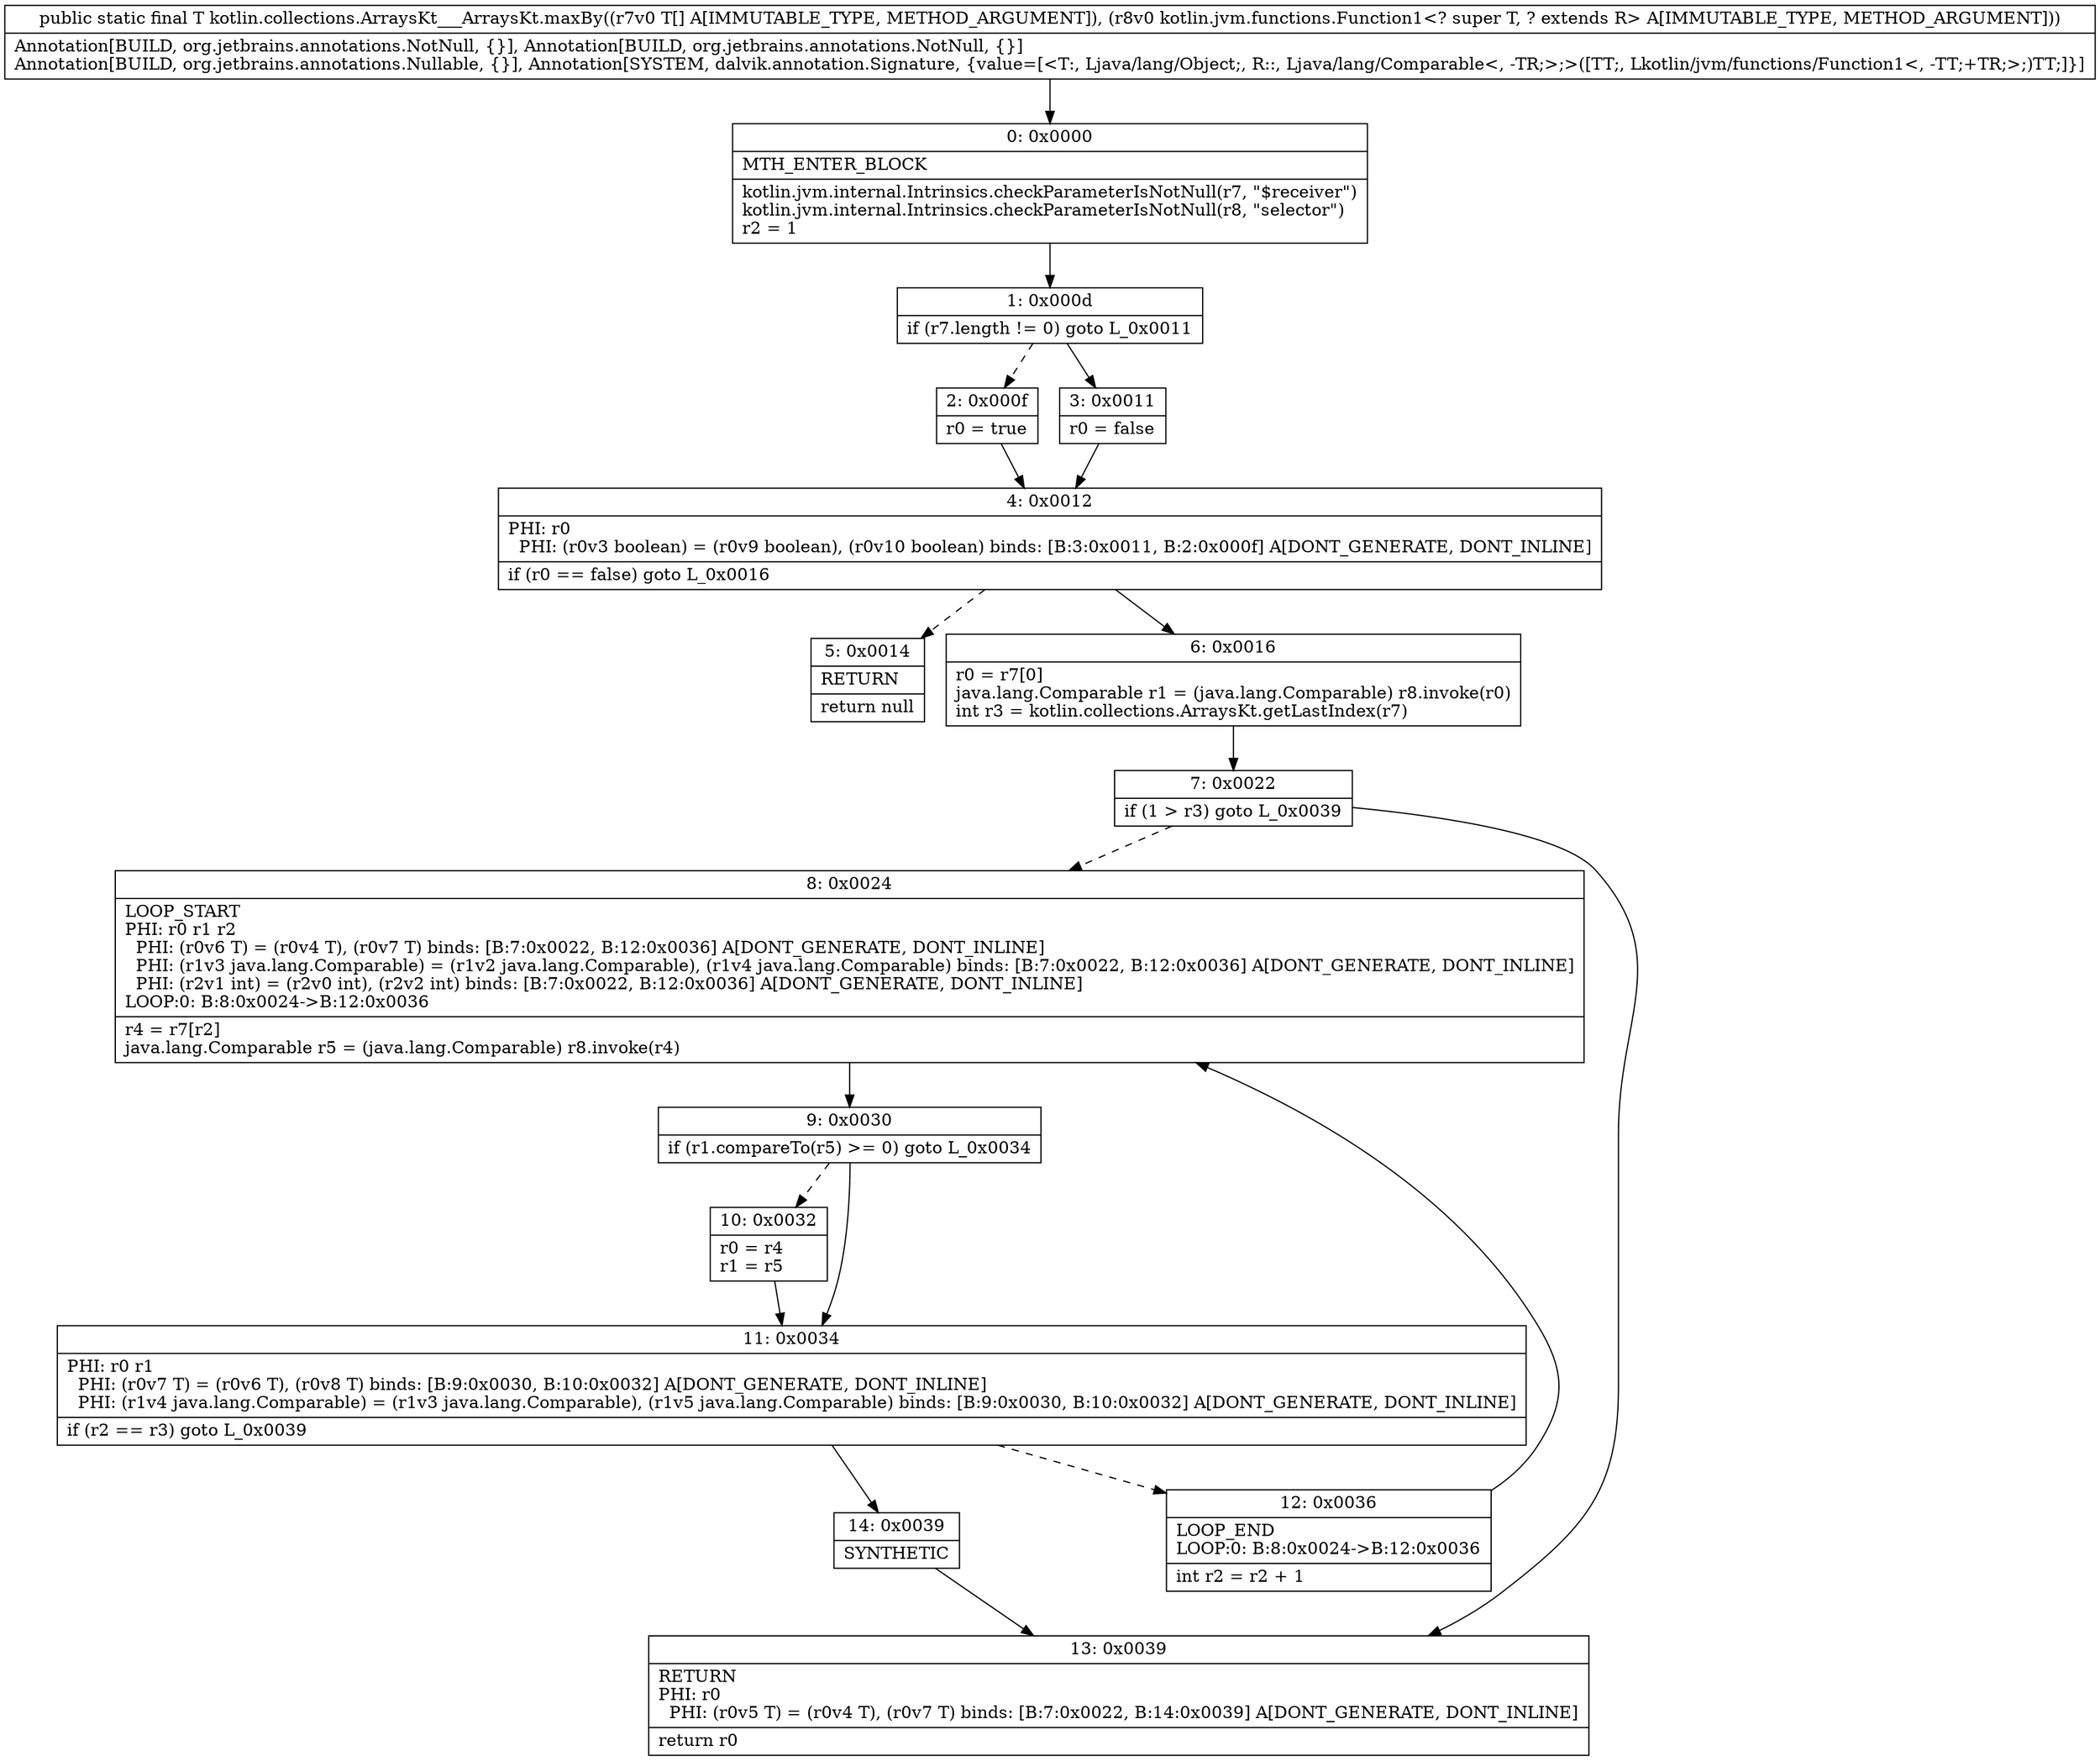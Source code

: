 digraph "CFG forkotlin.collections.ArraysKt___ArraysKt.maxBy([Ljava\/lang\/Object;Lkotlin\/jvm\/functions\/Function1;)Ljava\/lang\/Object;" {
Node_0 [shape=record,label="{0\:\ 0x0000|MTH_ENTER_BLOCK\l|kotlin.jvm.internal.Intrinsics.checkParameterIsNotNull(r7, \"$receiver\")\lkotlin.jvm.internal.Intrinsics.checkParameterIsNotNull(r8, \"selector\")\lr2 = 1\l}"];
Node_1 [shape=record,label="{1\:\ 0x000d|if (r7.length != 0) goto L_0x0011\l}"];
Node_2 [shape=record,label="{2\:\ 0x000f|r0 = true\l}"];
Node_3 [shape=record,label="{3\:\ 0x0011|r0 = false\l}"];
Node_4 [shape=record,label="{4\:\ 0x0012|PHI: r0 \l  PHI: (r0v3 boolean) = (r0v9 boolean), (r0v10 boolean) binds: [B:3:0x0011, B:2:0x000f] A[DONT_GENERATE, DONT_INLINE]\l|if (r0 == false) goto L_0x0016\l}"];
Node_5 [shape=record,label="{5\:\ 0x0014|RETURN\l|return null\l}"];
Node_6 [shape=record,label="{6\:\ 0x0016|r0 = r7[0]\ljava.lang.Comparable r1 = (java.lang.Comparable) r8.invoke(r0)\lint r3 = kotlin.collections.ArraysKt.getLastIndex(r7)\l}"];
Node_7 [shape=record,label="{7\:\ 0x0022|if (1 \> r3) goto L_0x0039\l}"];
Node_8 [shape=record,label="{8\:\ 0x0024|LOOP_START\lPHI: r0 r1 r2 \l  PHI: (r0v6 T) = (r0v4 T), (r0v7 T) binds: [B:7:0x0022, B:12:0x0036] A[DONT_GENERATE, DONT_INLINE]\l  PHI: (r1v3 java.lang.Comparable) = (r1v2 java.lang.Comparable), (r1v4 java.lang.Comparable) binds: [B:7:0x0022, B:12:0x0036] A[DONT_GENERATE, DONT_INLINE]\l  PHI: (r2v1 int) = (r2v0 int), (r2v2 int) binds: [B:7:0x0022, B:12:0x0036] A[DONT_GENERATE, DONT_INLINE]\lLOOP:0: B:8:0x0024\-\>B:12:0x0036\l|r4 = r7[r2]\ljava.lang.Comparable r5 = (java.lang.Comparable) r8.invoke(r4)\l}"];
Node_9 [shape=record,label="{9\:\ 0x0030|if (r1.compareTo(r5) \>= 0) goto L_0x0034\l}"];
Node_10 [shape=record,label="{10\:\ 0x0032|r0 = r4\lr1 = r5\l}"];
Node_11 [shape=record,label="{11\:\ 0x0034|PHI: r0 r1 \l  PHI: (r0v7 T) = (r0v6 T), (r0v8 T) binds: [B:9:0x0030, B:10:0x0032] A[DONT_GENERATE, DONT_INLINE]\l  PHI: (r1v4 java.lang.Comparable) = (r1v3 java.lang.Comparable), (r1v5 java.lang.Comparable) binds: [B:9:0x0030, B:10:0x0032] A[DONT_GENERATE, DONT_INLINE]\l|if (r2 == r3) goto L_0x0039\l}"];
Node_12 [shape=record,label="{12\:\ 0x0036|LOOP_END\lLOOP:0: B:8:0x0024\-\>B:12:0x0036\l|int r2 = r2 + 1\l}"];
Node_13 [shape=record,label="{13\:\ 0x0039|RETURN\lPHI: r0 \l  PHI: (r0v5 T) = (r0v4 T), (r0v7 T) binds: [B:7:0x0022, B:14:0x0039] A[DONT_GENERATE, DONT_INLINE]\l|return r0\l}"];
Node_14 [shape=record,label="{14\:\ 0x0039|SYNTHETIC\l}"];
MethodNode[shape=record,label="{public static final T kotlin.collections.ArraysKt___ArraysKt.maxBy((r7v0 T[] A[IMMUTABLE_TYPE, METHOD_ARGUMENT]), (r8v0 kotlin.jvm.functions.Function1\<? super T, ? extends R\> A[IMMUTABLE_TYPE, METHOD_ARGUMENT]))  | Annotation[BUILD, org.jetbrains.annotations.NotNull, \{\}], Annotation[BUILD, org.jetbrains.annotations.NotNull, \{\}]\lAnnotation[BUILD, org.jetbrains.annotations.Nullable, \{\}], Annotation[SYSTEM, dalvik.annotation.Signature, \{value=[\<T:, Ljava\/lang\/Object;, R::, Ljava\/lang\/Comparable\<, \-TR;\>;\>([TT;, Lkotlin\/jvm\/functions\/Function1\<, \-TT;+TR;\>;)TT;]\}]\l}"];
MethodNode -> Node_0;
Node_0 -> Node_1;
Node_1 -> Node_2[style=dashed];
Node_1 -> Node_3;
Node_2 -> Node_4;
Node_3 -> Node_4;
Node_4 -> Node_5[style=dashed];
Node_4 -> Node_6;
Node_6 -> Node_7;
Node_7 -> Node_8[style=dashed];
Node_7 -> Node_13;
Node_8 -> Node_9;
Node_9 -> Node_10[style=dashed];
Node_9 -> Node_11;
Node_10 -> Node_11;
Node_11 -> Node_12[style=dashed];
Node_11 -> Node_14;
Node_12 -> Node_8;
Node_14 -> Node_13;
}

